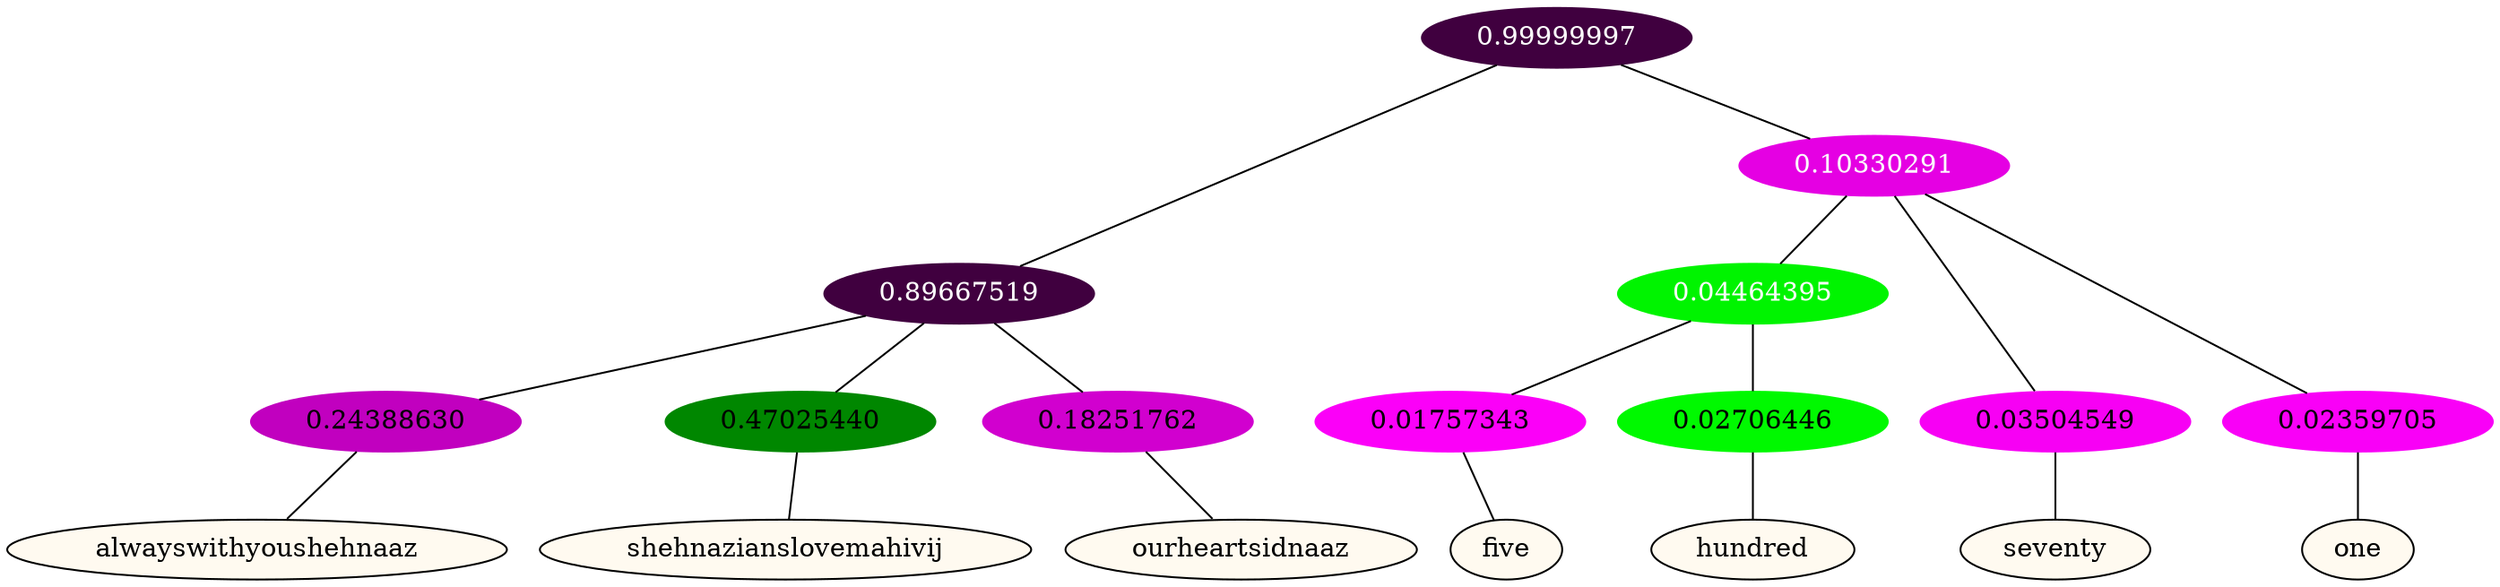 graph {
	node [format=png height=0.15 nodesep=0.001 ordering=out overlap=prism overlap_scaling=0.01 ranksep=0.001 ratio=0.2 style=filled width=0.15]
	{
		rank=same
		a_w_3 [label=alwayswithyoushehnaaz color=black fillcolor=floralwhite style="filled,solid"]
		a_w_4 [label=shehnazianslovemahivij color=black fillcolor=floralwhite style="filled,solid"]
		a_w_5 [label=ourheartsidnaaz color=black fillcolor=floralwhite style="filled,solid"]
		a_w_9 [label=five color=black fillcolor=floralwhite style="filled,solid"]
		a_w_10 [label=hundred color=black fillcolor=floralwhite style="filled,solid"]
		a_w_7 [label=seventy color=black fillcolor=floralwhite style="filled,solid"]
		a_w_8 [label=one color=black fillcolor=floralwhite style="filled,solid"]
	}
	a_n_3 -- a_w_3
	a_n_4 -- a_w_4
	a_n_5 -- a_w_5
	a_n_9 -- a_w_9
	a_n_10 -- a_w_10
	a_n_7 -- a_w_7
	a_n_8 -- a_w_8
	{
		rank=same
		a_n_3 [label=0.24388630 color="0.835 1.000 0.756" fontcolor=black]
		a_n_4 [label=0.47025440 color="0.334 1.000 0.530" fontcolor=black]
		a_n_5 [label=0.18251762 color="0.835 1.000 0.817" fontcolor=black]
		a_n_9 [label=0.01757343 color="0.835 1.000 0.982" fontcolor=black]
		a_n_10 [label=0.02706446 color="0.334 1.000 0.973" fontcolor=black]
		a_n_7 [label=0.03504549 color="0.835 1.000 0.965" fontcolor=black]
		a_n_8 [label=0.02359705 color="0.835 1.000 0.976" fontcolor=black]
	}
	a_n_0 [label=0.99999997 color="0.835 1.000 0.250" fontcolor=grey99]
	a_n_1 [label=0.89667519 color="0.835 1.000 0.250" fontcolor=grey99]
	a_n_0 -- a_n_1
	a_n_2 [label=0.10330291 color="0.835 1.000 0.897" fontcolor=grey99]
	a_n_0 -- a_n_2
	a_n_1 -- a_n_3
	a_n_1 -- a_n_4
	a_n_1 -- a_n_5
	a_n_6 [label=0.04464395 color="0.334 1.000 0.955" fontcolor=grey99]
	a_n_2 -- a_n_6
	a_n_2 -- a_n_7
	a_n_2 -- a_n_8
	a_n_6 -- a_n_9
	a_n_6 -- a_n_10
}
